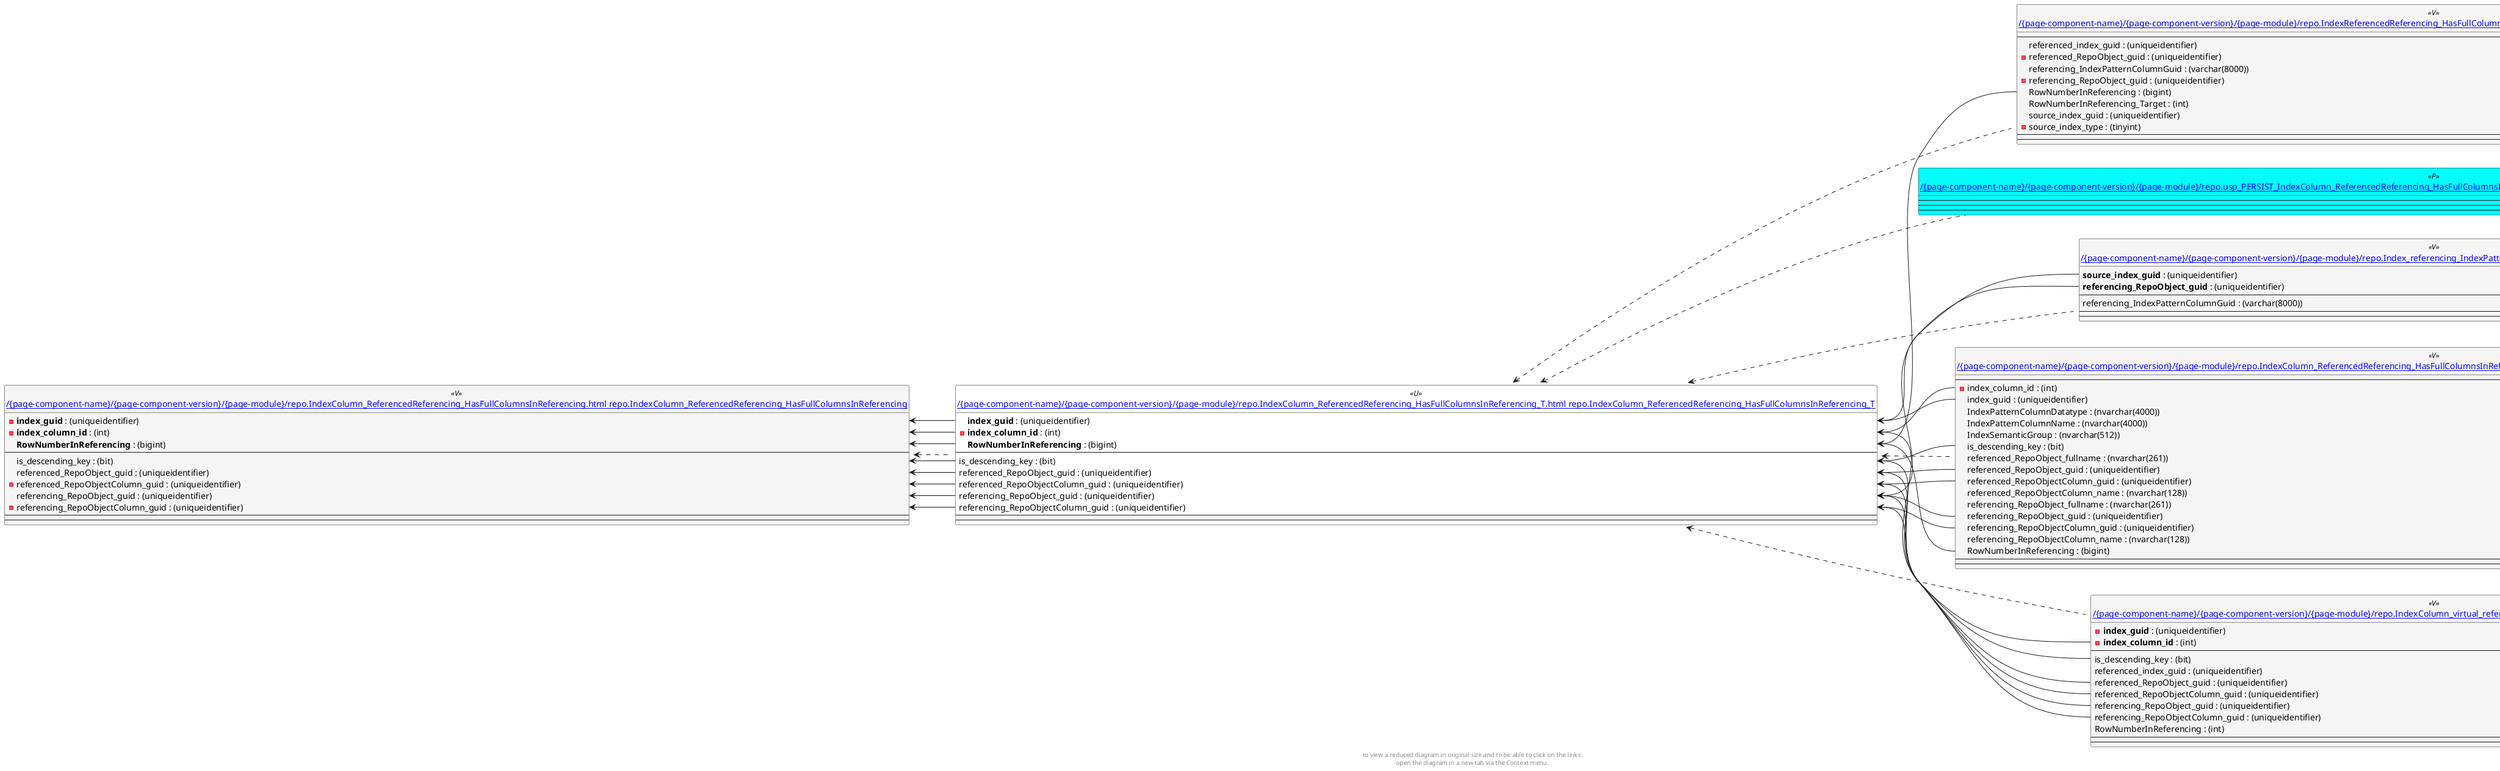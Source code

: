 @startuml
left to right direction
'top to bottom direction
hide circle
'avoide "." issues:
set namespaceSeparator none


skinparam class {
  BackgroundColor White
  BackgroundColor<<FN>> Yellow
  BackgroundColor<<FS>> Yellow
  BackgroundColor<<FT>> LightGray
  BackgroundColor<<IF>> Yellow
  BackgroundColor<<IS>> Yellow
  BackgroundColor<<P>> Aqua
  BackgroundColor<<PC>> Aqua
  BackgroundColor<<SN>> Yellow
  BackgroundColor<<SO>> SlateBlue
  BackgroundColor<<TF>> LightGray
  BackgroundColor<<TR>> Tomato
  BackgroundColor<<U>> White
  BackgroundColor<<V>> WhiteSmoke
  BackgroundColor<<X>> Aqua
}


entity "[[{site-url}/{page-component-name}/{page-component-version}/{page-module}/repo.Index_referencing_IndexPatternColumnGuid.html repo.Index_referencing_IndexPatternColumnGuid]]" as repo.Index_referencing_IndexPatternColumnGuid << V >> {
  **source_index_guid** : (uniqueidentifier)
  **referencing_RepoObject_guid** : (uniqueidentifier)
  --
  referencing_IndexPatternColumnGuid : (varchar(8000))
  --
  --
}

entity "[[{site-url}/{page-component-name}/{page-component-version}/{page-module}/repo.IndexColumn_ReferencedReferencing_HasFullColumnsInReferencing.html repo.IndexColumn_ReferencedReferencing_HasFullColumnsInReferencing]]" as repo.IndexColumn_ReferencedReferencing_HasFullColumnsInReferencing << V >> {
  - **index_guid** : (uniqueidentifier)
  - **index_column_id** : (int)
  **RowNumberInReferencing** : (bigint)
  --
  is_descending_key : (bit)
  referenced_RepoObject_guid : (uniqueidentifier)
  - referenced_RepoObjectColumn_guid : (uniqueidentifier)
  referencing_RepoObject_guid : (uniqueidentifier)
  - referencing_RepoObjectColumn_guid : (uniqueidentifier)
  --
  --
}

entity "[[{site-url}/{page-component-name}/{page-component-version}/{page-module}/repo.IndexColumn_ReferencedReferencing_HasFullColumnsInReferencing_check.html repo.IndexColumn_ReferencedReferencing_HasFullColumnsInReferencing_check]]" as repo.IndexColumn_ReferencedReferencing_HasFullColumnsInReferencing_check << V >> {
  --
  - index_column_id : (int)
  index_guid : (uniqueidentifier)
  IndexPatternColumnDatatype : (nvarchar(4000))
  IndexPatternColumnName : (nvarchar(4000))
  IndexSemanticGroup : (nvarchar(512))
  is_descending_key : (bit)
  referenced_RepoObject_fullname : (nvarchar(261))
  referenced_RepoObject_guid : (uniqueidentifier)
  referenced_RepoObjectColumn_guid : (uniqueidentifier)
  referenced_RepoObjectColumn_name : (nvarchar(128))
  referencing_RepoObject_fullname : (nvarchar(261))
  referencing_RepoObject_guid : (uniqueidentifier)
  referencing_RepoObjectColumn_guid : (uniqueidentifier)
  referencing_RepoObjectColumn_name : (nvarchar(128))
  RowNumberInReferencing : (bigint)
  --
  --
}

entity "[[{site-url}/{page-component-name}/{page-component-version}/{page-module}/repo.IndexColumn_ReferencedReferencing_HasFullColumnsInReferencing_T.html repo.IndexColumn_ReferencedReferencing_HasFullColumnsInReferencing_T]]" as repo.IndexColumn_ReferencedReferencing_HasFullColumnsInReferencing_T << U >> {
  **index_guid** : (uniqueidentifier)
  - **index_column_id** : (int)
  **RowNumberInReferencing** : (bigint)
  --
  is_descending_key : (bit)
  referenced_RepoObject_guid : (uniqueidentifier)
  referenced_RepoObjectColumn_guid : (uniqueidentifier)
  referencing_RepoObject_guid : (uniqueidentifier)
  referencing_RepoObjectColumn_guid : (uniqueidentifier)
  --
  --
}

entity "[[{site-url}/{page-component-name}/{page-component-version}/{page-module}/repo.IndexColumn_virtual_referenced_setpoint.html repo.IndexColumn_virtual_referenced_setpoint]]" as repo.IndexColumn_virtual_referenced_setpoint << V >> {
  - **index_guid** : (uniqueidentifier)
  - **index_column_id** : (int)
  --
  is_descending_key : (bit)
  referenced_index_guid : (uniqueidentifier)
  referenced_RepoObject_guid : (uniqueidentifier)
  referenced_RepoObjectColumn_guid : (uniqueidentifier)
  referencing_RepoObject_guid : (uniqueidentifier)
  referencing_RepoObjectColumn_guid : (uniqueidentifier)
  RowNumberInReferencing : (int)
  --
  --
}

entity "[[{site-url}/{page-component-name}/{page-component-version}/{page-module}/repo.IndexReferencedReferencing_HasFullColumnsInReferencing.html repo.IndexReferencedReferencing_HasFullColumnsInReferencing]]" as repo.IndexReferencedReferencing_HasFullColumnsInReferencing << V >> {
  --
  referenced_index_guid : (uniqueidentifier)
  - referenced_RepoObject_guid : (uniqueidentifier)
  referencing_IndexPatternColumnGuid : (varchar(8000))
  - referencing_RepoObject_guid : (uniqueidentifier)
  RowNumberInReferencing : (bigint)
  RowNumberInReferencing_Target : (int)
  source_index_guid : (uniqueidentifier)
  - source_index_type : (tinyint)
  --
  --
}

entity "[[{site-url}/{page-component-name}/{page-component-version}/{page-module}/repo.usp_PERSIST_IndexColumn_ReferencedReferencing_HasFullColumnsInReferencing_T.html repo.usp_PERSIST_IndexColumn_ReferencedReferencing_HasFullColumnsInReferencing_T]]" as repo.usp_PERSIST_IndexColumn_ReferencedReferencing_HasFullColumnsInReferencing_T << P >> {
  --
  --
  --
}

repo.IndexColumn_ReferencedReferencing_HasFullColumnsInReferencing <.. repo.IndexColumn_ReferencedReferencing_HasFullColumnsInReferencing_T
repo.IndexColumn_ReferencedReferencing_HasFullColumnsInReferencing_T <.. repo.Index_referencing_IndexPatternColumnGuid
repo.IndexColumn_ReferencedReferencing_HasFullColumnsInReferencing_T <.. repo.usp_PERSIST_IndexColumn_ReferencedReferencing_HasFullColumnsInReferencing_T
repo.IndexColumn_ReferencedReferencing_HasFullColumnsInReferencing_T <.. repo.IndexReferencedReferencing_HasFullColumnsInReferencing
repo.IndexColumn_ReferencedReferencing_HasFullColumnsInReferencing_T <.. repo.IndexColumn_virtual_referenced_setpoint
repo.IndexColumn_ReferencedReferencing_HasFullColumnsInReferencing_T <.. repo.IndexColumn_ReferencedReferencing_HasFullColumnsInReferencing_check
repo.IndexColumn_ReferencedReferencing_HasFullColumnsInReferencing::index_column_id <-- repo.IndexColumn_ReferencedReferencing_HasFullColumnsInReferencing_T::index_column_id
repo.IndexColumn_ReferencedReferencing_HasFullColumnsInReferencing::index_guid <-- repo.IndexColumn_ReferencedReferencing_HasFullColumnsInReferencing_T::index_guid
repo.IndexColumn_ReferencedReferencing_HasFullColumnsInReferencing::is_descending_key <-- repo.IndexColumn_ReferencedReferencing_HasFullColumnsInReferencing_T::is_descending_key
repo.IndexColumn_ReferencedReferencing_HasFullColumnsInReferencing::referenced_RepoObject_guid <-- repo.IndexColumn_ReferencedReferencing_HasFullColumnsInReferencing_T::referenced_RepoObject_guid
repo.IndexColumn_ReferencedReferencing_HasFullColumnsInReferencing::referenced_RepoObjectColumn_guid <-- repo.IndexColumn_ReferencedReferencing_HasFullColumnsInReferencing_T::referenced_RepoObjectColumn_guid
repo.IndexColumn_ReferencedReferencing_HasFullColumnsInReferencing::referencing_RepoObject_guid <-- repo.IndexColumn_ReferencedReferencing_HasFullColumnsInReferencing_T::referencing_RepoObject_guid
repo.IndexColumn_ReferencedReferencing_HasFullColumnsInReferencing::referencing_RepoObjectColumn_guid <-- repo.IndexColumn_ReferencedReferencing_HasFullColumnsInReferencing_T::referencing_RepoObjectColumn_guid
repo.IndexColumn_ReferencedReferencing_HasFullColumnsInReferencing::RowNumberInReferencing <-- repo.IndexColumn_ReferencedReferencing_HasFullColumnsInReferencing_T::RowNumberInReferencing
repo.IndexColumn_ReferencedReferencing_HasFullColumnsInReferencing_T::index_column_id <-- repo.IndexColumn_virtual_referenced_setpoint::index_column_id
repo.IndexColumn_ReferencedReferencing_HasFullColumnsInReferencing_T::index_column_id <-- repo.IndexColumn_ReferencedReferencing_HasFullColumnsInReferencing_check::index_column_id
repo.IndexColumn_ReferencedReferencing_HasFullColumnsInReferencing_T::index_guid <-- repo.Index_referencing_IndexPatternColumnGuid::source_index_guid
repo.IndexColumn_ReferencedReferencing_HasFullColumnsInReferencing_T::index_guid <-- repo.IndexColumn_ReferencedReferencing_HasFullColumnsInReferencing_check::index_guid
repo.IndexColumn_ReferencedReferencing_HasFullColumnsInReferencing_T::is_descending_key <-- repo.IndexColumn_virtual_referenced_setpoint::is_descending_key
repo.IndexColumn_ReferencedReferencing_HasFullColumnsInReferencing_T::is_descending_key <-- repo.IndexColumn_ReferencedReferencing_HasFullColumnsInReferencing_check::is_descending_key
repo.IndexColumn_ReferencedReferencing_HasFullColumnsInReferencing_T::referenced_RepoObject_guid <-- repo.IndexColumn_virtual_referenced_setpoint::referenced_RepoObject_guid
repo.IndexColumn_ReferencedReferencing_HasFullColumnsInReferencing_T::referenced_RepoObject_guid <-- repo.IndexColumn_ReferencedReferencing_HasFullColumnsInReferencing_check::referenced_RepoObject_guid
repo.IndexColumn_ReferencedReferencing_HasFullColumnsInReferencing_T::referenced_RepoObjectColumn_guid <-- repo.IndexColumn_virtual_referenced_setpoint::referenced_RepoObjectColumn_guid
repo.IndexColumn_ReferencedReferencing_HasFullColumnsInReferencing_T::referenced_RepoObjectColumn_guid <-- repo.IndexColumn_ReferencedReferencing_HasFullColumnsInReferencing_check::referenced_RepoObjectColumn_guid
repo.IndexColumn_ReferencedReferencing_HasFullColumnsInReferencing_T::referencing_RepoObject_guid <-- repo.IndexColumn_virtual_referenced_setpoint::referencing_RepoObject_guid
repo.IndexColumn_ReferencedReferencing_HasFullColumnsInReferencing_T::referencing_RepoObject_guid <-- repo.Index_referencing_IndexPatternColumnGuid::referencing_RepoObject_guid
repo.IndexColumn_ReferencedReferencing_HasFullColumnsInReferencing_T::referencing_RepoObject_guid <-- repo.IndexColumn_ReferencedReferencing_HasFullColumnsInReferencing_check::referencing_RepoObject_guid
repo.IndexColumn_ReferencedReferencing_HasFullColumnsInReferencing_T::referencing_RepoObjectColumn_guid <-- repo.IndexColumn_virtual_referenced_setpoint::referencing_RepoObjectColumn_guid
repo.IndexColumn_ReferencedReferencing_HasFullColumnsInReferencing_T::referencing_RepoObjectColumn_guid <-- repo.IndexColumn_ReferencedReferencing_HasFullColumnsInReferencing_check::referencing_RepoObjectColumn_guid
repo.IndexColumn_ReferencedReferencing_HasFullColumnsInReferencing_T::RowNumberInReferencing <-- repo.IndexReferencedReferencing_HasFullColumnsInReferencing::RowNumberInReferencing
repo.IndexColumn_ReferencedReferencing_HasFullColumnsInReferencing_T::RowNumberInReferencing <-- repo.IndexColumn_ReferencedReferencing_HasFullColumnsInReferencing_check::RowNumberInReferencing
footer
to view a reduced diagram in original size and to be able to click on the links:
open the diagram in a new tab via the Context menu.
end footer

@enduml

